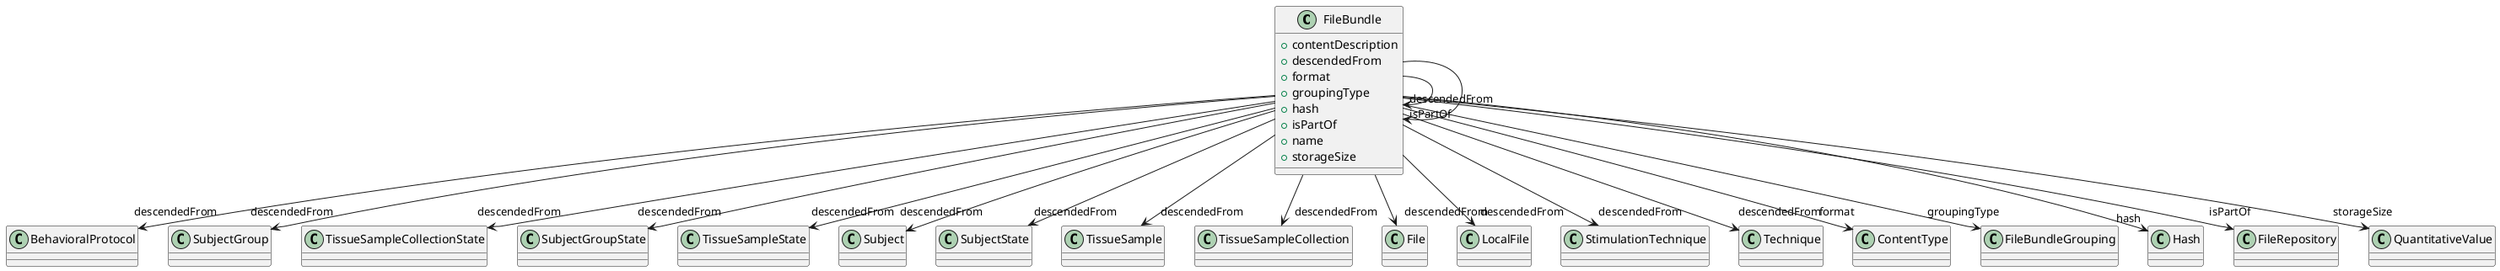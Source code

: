 @startuml
class FileBundle {
+contentDescription
+descendedFrom
+format
+groupingType
+hash
+isPartOf
+name
+storageSize

}
FileBundle -d-> "descendedFrom" BehavioralProtocol
FileBundle -d-> "descendedFrom" SubjectGroup
FileBundle -d-> "descendedFrom" TissueSampleCollectionState
FileBundle -d-> "descendedFrom" SubjectGroupState
FileBundle -d-> "descendedFrom" TissueSampleState
FileBundle -d-> "descendedFrom" Subject
FileBundle -d-> "descendedFrom" SubjectState
FileBundle -d-> "descendedFrom" TissueSample
FileBundle -d-> "descendedFrom" TissueSampleCollection
FileBundle -d-> "descendedFrom" FileBundle
FileBundle -d-> "descendedFrom" File
FileBundle -d-> "descendedFrom" LocalFile
FileBundle -d-> "descendedFrom" StimulationTechnique
FileBundle -d-> "descendedFrom" Technique
FileBundle -d-> "format" ContentType
FileBundle -d-> "groupingType" FileBundleGrouping
FileBundle -d-> "hash" Hash
FileBundle -d-> "isPartOf" FileBundle
FileBundle -d-> "isPartOf" FileRepository
FileBundle -d-> "storageSize" QuantitativeValue

@enduml